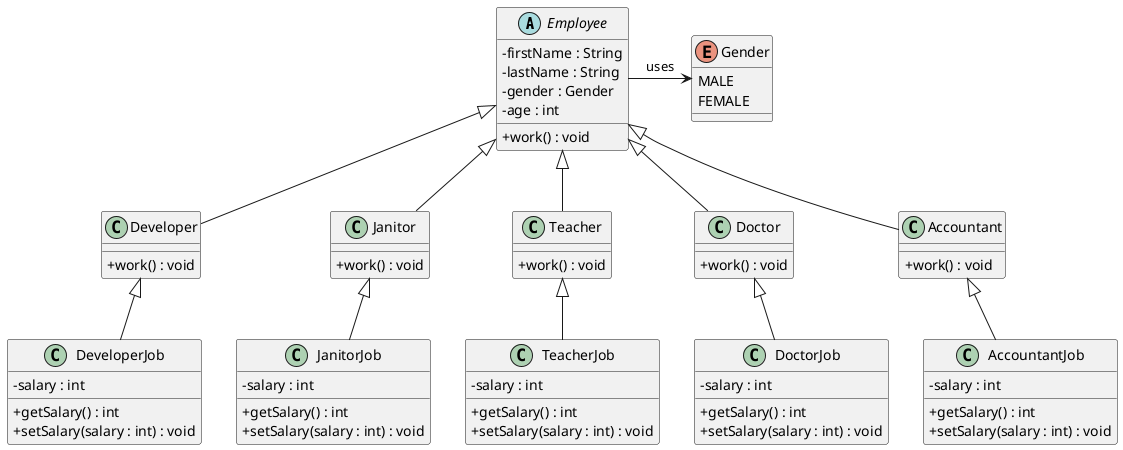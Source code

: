 @startuml
skinparam classAttributeIconSize 0

abstract class Employee {
-firstName : String
-lastName : String
-gender : Gender
-age : int
+work() : void
}

class Developer {
+work() : void
}

class DeveloperJob {
-salary : int
+getSalary() : int
+setSalary(salary : int) : void
}

class Janitor {
+work() : void
}

class JanitorJob {
-salary : int
+getSalary() : int
+setSalary(salary : int) : void
}

class Teacher {
+work() : void
}

class TeacherJob {
-salary : int
+getSalary() : int
+setSalary(salary : int) : void
}

class Doctor {
+work() : void
}

class DoctorJob {
-salary : int
+getSalary() : int
+setSalary(salary : int) : void
}

class Accountant {
+work() : void
}

class AccountantJob {
-salary : int
+getSalary() : int
+setSalary(salary : int) : void
}

enum Gender {
MALE
FEMALE
}

Employee <|-- Developer
Employee <|-- Janitor
Employee <|-- Teacher
Employee <|-- Doctor
Employee <|-- Accountant
Developer <|-- DeveloperJob
Janitor <|-- JanitorJob
Teacher <|-- TeacherJob
Doctor <|-- DoctorJob
Accountant <|-- AccountantJob
Employee -> Gender : uses
@enduml